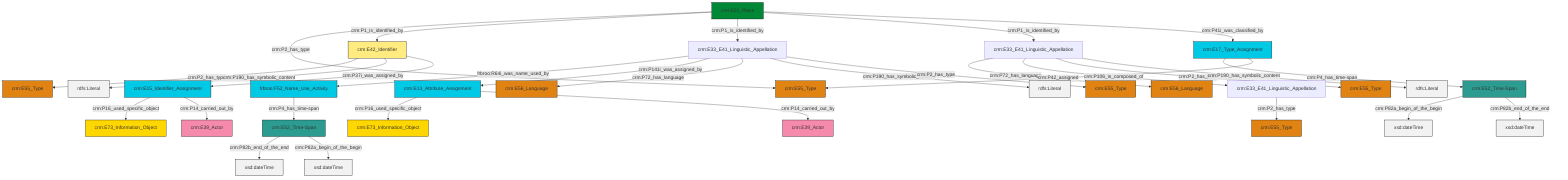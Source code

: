 graph TD
classDef Literal fill:#f2f2f2,stroke:#000000;
classDef CRM_Entity fill:#FFFFFF,stroke:#000000;
classDef Temporal_Entity fill:#00C9E6, stroke:#000000;
classDef Type fill:#E18312, stroke:#000000;
classDef Time-Span fill:#2C9C91, stroke:#000000;
classDef Appellation fill:#FFEB7F, stroke:#000000;
classDef Place fill:#008836, stroke:#000000;
classDef Persistent_Item fill:#B266B2, stroke:#000000;
classDef Conceptual_Object fill:#FFD700, stroke:#000000;
classDef Physical_Thing fill:#D2B48C, stroke:#000000;
classDef Actor fill:#f58aad, stroke:#000000;
classDef PC_Classes fill:#4ce600, stroke:#000000;
classDef Multi fill:#cccccc,stroke:#000000;

0["crm:E13_Attribute_Assignment"]:::Temporal_Entity -->|crm:P16_used_specific_object| 1["crm:E73_Information_Object"]:::Conceptual_Object
2["crm:E33_E41_Linguistic_Appellation"]:::Default -->|frbroo:R64i_was_name_used_by| 3["frbroo:F52_Name_Use_Activity"]:::Temporal_Entity
6["crm:E15_Identifier_Assignment"]:::Temporal_Entity -->|crm:P16_used_specific_object| 7["crm:E73_Information_Object"]:::Conceptual_Object
15["crm:E17_Type_Assignment"]:::Temporal_Entity -->|crm:P4_has_time-span| 10["crm:E52_Time-Span"]:::Time-Span
8["crm:E53_Place"]:::Place -->|crm:P2_has_type| 16["crm:E55_Type"]:::Type
2["crm:E33_E41_Linguistic_Appellation"]:::Default -->|crm:P141i_was_assigned_by| 0["crm:E13_Attribute_Assignment"]:::Temporal_Entity
8["crm:E53_Place"]:::Place -->|crm:P1_is_identified_by| 19["crm:E42_Identifier"]:::Appellation
3["frbroo:F52_Name_Use_Activity"]:::Temporal_Entity -->|crm:P4_has_time-span| 17["crm:E52_Time-Span"]:::Time-Span
19["crm:E42_Identifier"]:::Appellation -->|crm:P2_has_type| 21["crm:E55_Type"]:::Type
2["crm:E33_E41_Linguistic_Appellation"]:::Default -->|crm:P72_has_language| 22["crm:E56_Language"]:::Type
13["crm:E33_E41_Linguistic_Appellation"]:::Default -->|crm:P72_has_language| 25["crm:E56_Language"]:::Type
17["crm:E52_Time-Span"]:::Time-Span -->|crm:P82b_end_of_the_end| 27[xsd:dateTime]:::Literal
10["crm:E52_Time-Span"]:::Time-Span -->|crm:P82a_begin_of_the_begin| 28[xsd:dateTime]:::Literal
8["crm:E53_Place"]:::Place -->|crm:P1_is_identified_by| 2["crm:E33_E41_Linguistic_Appellation"]:::Default
8["crm:E53_Place"]:::Place -->|crm:P1_is_identified_by| 13["crm:E33_E41_Linguistic_Appellation"]:::Default
2["crm:E33_E41_Linguistic_Appellation"]:::Default -->|crm:P190_has_symbolic_content| 31[rdfs:Literal]:::Literal
13["crm:E33_E41_Linguistic_Appellation"]:::Default -->|crm:P106_is_composed_of| 33["crm:E33_E41_Linguistic_Appellation"]:::Default
13["crm:E33_E41_Linguistic_Appellation"]:::Default -->|crm:P2_has_type| 29["crm:E55_Type"]:::Type
19["crm:E42_Identifier"]:::Appellation -->|crm:P190_has_symbolic_content| 38[rdfs:Literal]:::Literal
6["crm:E15_Identifier_Assignment"]:::Temporal_Entity -->|crm:P14_carried_out_by| 41["crm:E39_Actor"]:::Actor
13["crm:E33_E41_Linguistic_Appellation"]:::Default -->|crm:P190_has_symbolic_content| 43[rdfs:Literal]:::Literal
19["crm:E42_Identifier"]:::Appellation -->|crm:P37i_was_assigned_by| 6["crm:E15_Identifier_Assignment"]:::Temporal_Entity
17["crm:E52_Time-Span"]:::Time-Span -->|crm:P82a_begin_of_the_begin| 46[xsd:dateTime]:::Literal
33["crm:E33_E41_Linguistic_Appellation"]:::Default -->|crm:P2_has_type| 35["crm:E55_Type"]:::Type
0["crm:E13_Attribute_Assignment"]:::Temporal_Entity -->|crm:P14_carried_out_by| 23["crm:E39_Actor"]:::Actor
8["crm:E53_Place"]:::Place -->|crm:P41i_was_classified_by| 15["crm:E17_Type_Assignment"]:::Temporal_Entity
15["crm:E17_Type_Assignment"]:::Temporal_Entity -->|crm:P42_assigned| 16["crm:E55_Type"]:::Type
10["crm:E52_Time-Span"]:::Time-Span -->|crm:P82b_end_of_the_end| 50[xsd:dateTime]:::Literal
2["crm:E33_E41_Linguistic_Appellation"]:::Default -->|crm:P2_has_type| 4["crm:E55_Type"]:::Type